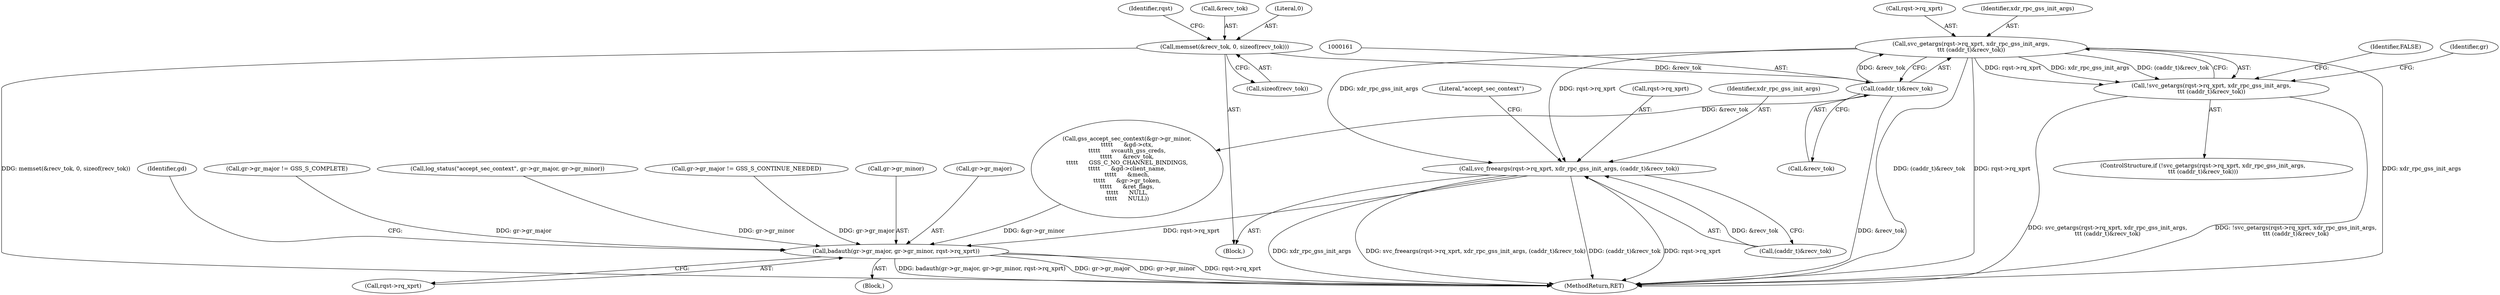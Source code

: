 digraph "0_krb5_5bb8a6b9c9eb8dd22bc9526751610aaa255ead9c_0@pointer" {
"1000155" [label="(Call,svc_getargs(rqst->rq_xprt, xdr_rpc_gss_init_args,\n\t\t\t (caddr_t)&recv_tok))"];
"1000160" [label="(Call,(caddr_t)&recv_tok)"];
"1000147" [label="(Call,memset(&recv_tok, 0, sizeof(recv_tok)))"];
"1000154" [label="(Call,!svc_getargs(rqst->rq_xprt, xdr_rpc_gss_init_args,\n\t\t\t (caddr_t)&recv_tok))"];
"1000197" [label="(Call,svc_freeargs(rqst->rq_xprt, xdr_rpc_gss_init_args, (caddr_t)&recv_tok))"];
"1000227" [label="(Call,badauth(gr->gr_major, gr->gr_minor, rqst->rq_xprt))"];
"1000147" [label="(Call,memset(&recv_tok, 0, sizeof(recv_tok)))"];
"1000155" [label="(Call,svc_getargs(rqst->rq_xprt, xdr_rpc_gss_init_args,\n\t\t\t (caddr_t)&recv_tok))"];
"1000197" [label="(Call,svc_freeargs(rqst->rq_xprt, xdr_rpc_gss_init_args, (caddr_t)&recv_tok))"];
"1000239" [label="(Identifier,gd)"];
"1000216" [label="(Call,gr->gr_major != GSS_S_COMPLETE)"];
"1000206" [label="(Call,log_status(\"accept_sec_context\", gr->gr_major, gr->gr_minor))"];
"1000157" [label="(Identifier,rqst)"];
"1000202" [label="(Call,(caddr_t)&recv_tok)"];
"1000108" [label="(Block,)"];
"1000207" [label="(Literal,\"accept_sec_context\")"];
"1000151" [label="(Call,sizeof(recv_tok))"];
"1000159" [label="(Identifier,xdr_rpc_gss_init_args)"];
"1000484" [label="(MethodReturn,RET)"];
"1000148" [label="(Call,&recv_tok)"];
"1000162" [label="(Call,&recv_tok)"];
"1000198" [label="(Call,rqst->rq_xprt)"];
"1000160" [label="(Call,(caddr_t)&recv_tok)"];
"1000153" [label="(ControlStructure,if (!svc_getargs(rqst->rq_xprt, xdr_rpc_gss_init_args,\n\t\t\t (caddr_t)&recv_tok)))"];
"1000201" [label="(Identifier,xdr_rpc_gss_init_args)"];
"1000221" [label="(Call,gr->gr_major != GSS_S_CONTINUE_NEEDED)"];
"1000150" [label="(Literal,0)"];
"1000231" [label="(Call,gr->gr_minor)"];
"1000165" [label="(Identifier,FALSE)"];
"1000227" [label="(Call,badauth(gr->gr_major, gr->gr_minor, rqst->rq_xprt))"];
"1000170" [label="(Call,gss_accept_sec_context(&gr->gr_minor,\n\t\t\t\t\t      &gd->ctx,\n\t\t\t\t\t      svcauth_gss_creds,\n\t\t\t\t\t      &recv_tok,\n\t\t\t\t\t      GSS_C_NO_CHANNEL_BINDINGS,\n\t\t\t\t\t      &gd->client_name,\n\t\t\t\t\t      &mech,\n\t\t\t\t\t      &gr->gr_token,\n\t\t\t\t\t      &ret_flags,\n\t\t\t\t\t      NULL,\n\t\t\t\t\t      NULL))"];
"1000228" [label="(Call,gr->gr_major)"];
"1000234" [label="(Call,rqst->rq_xprt)"];
"1000168" [label="(Identifier,gr)"];
"1000156" [label="(Call,rqst->rq_xprt)"];
"1000154" [label="(Call,!svc_getargs(rqst->rq_xprt, xdr_rpc_gss_init_args,\n\t\t\t (caddr_t)&recv_tok))"];
"1000226" [label="(Block,)"];
"1000155" -> "1000154"  [label="AST: "];
"1000155" -> "1000160"  [label="CFG: "];
"1000156" -> "1000155"  [label="AST: "];
"1000159" -> "1000155"  [label="AST: "];
"1000160" -> "1000155"  [label="AST: "];
"1000154" -> "1000155"  [label="CFG: "];
"1000155" -> "1000484"  [label="DDG: xdr_rpc_gss_init_args"];
"1000155" -> "1000484"  [label="DDG: (caddr_t)&recv_tok"];
"1000155" -> "1000484"  [label="DDG: rqst->rq_xprt"];
"1000155" -> "1000154"  [label="DDG: rqst->rq_xprt"];
"1000155" -> "1000154"  [label="DDG: xdr_rpc_gss_init_args"];
"1000155" -> "1000154"  [label="DDG: (caddr_t)&recv_tok"];
"1000160" -> "1000155"  [label="DDG: &recv_tok"];
"1000155" -> "1000197"  [label="DDG: rqst->rq_xprt"];
"1000155" -> "1000197"  [label="DDG: xdr_rpc_gss_init_args"];
"1000160" -> "1000162"  [label="CFG: "];
"1000161" -> "1000160"  [label="AST: "];
"1000162" -> "1000160"  [label="AST: "];
"1000160" -> "1000484"  [label="DDG: &recv_tok"];
"1000147" -> "1000160"  [label="DDG: &recv_tok"];
"1000160" -> "1000170"  [label="DDG: &recv_tok"];
"1000147" -> "1000108"  [label="AST: "];
"1000147" -> "1000151"  [label="CFG: "];
"1000148" -> "1000147"  [label="AST: "];
"1000150" -> "1000147"  [label="AST: "];
"1000151" -> "1000147"  [label="AST: "];
"1000157" -> "1000147"  [label="CFG: "];
"1000147" -> "1000484"  [label="DDG: memset(&recv_tok, 0, sizeof(recv_tok))"];
"1000154" -> "1000153"  [label="AST: "];
"1000165" -> "1000154"  [label="CFG: "];
"1000168" -> "1000154"  [label="CFG: "];
"1000154" -> "1000484"  [label="DDG: svc_getargs(rqst->rq_xprt, xdr_rpc_gss_init_args,\n\t\t\t (caddr_t)&recv_tok)"];
"1000154" -> "1000484"  [label="DDG: !svc_getargs(rqst->rq_xprt, xdr_rpc_gss_init_args,\n\t\t\t (caddr_t)&recv_tok)"];
"1000197" -> "1000108"  [label="AST: "];
"1000197" -> "1000202"  [label="CFG: "];
"1000198" -> "1000197"  [label="AST: "];
"1000201" -> "1000197"  [label="AST: "];
"1000202" -> "1000197"  [label="AST: "];
"1000207" -> "1000197"  [label="CFG: "];
"1000197" -> "1000484"  [label="DDG: xdr_rpc_gss_init_args"];
"1000197" -> "1000484"  [label="DDG: svc_freeargs(rqst->rq_xprt, xdr_rpc_gss_init_args, (caddr_t)&recv_tok)"];
"1000197" -> "1000484"  [label="DDG: (caddr_t)&recv_tok"];
"1000197" -> "1000484"  [label="DDG: rqst->rq_xprt"];
"1000202" -> "1000197"  [label="DDG: &recv_tok"];
"1000197" -> "1000227"  [label="DDG: rqst->rq_xprt"];
"1000227" -> "1000226"  [label="AST: "];
"1000227" -> "1000234"  [label="CFG: "];
"1000228" -> "1000227"  [label="AST: "];
"1000231" -> "1000227"  [label="AST: "];
"1000234" -> "1000227"  [label="AST: "];
"1000239" -> "1000227"  [label="CFG: "];
"1000227" -> "1000484"  [label="DDG: badauth(gr->gr_major, gr->gr_minor, rqst->rq_xprt)"];
"1000227" -> "1000484"  [label="DDG: gr->gr_major"];
"1000227" -> "1000484"  [label="DDG: gr->gr_minor"];
"1000227" -> "1000484"  [label="DDG: rqst->rq_xprt"];
"1000216" -> "1000227"  [label="DDG: gr->gr_major"];
"1000221" -> "1000227"  [label="DDG: gr->gr_major"];
"1000206" -> "1000227"  [label="DDG: gr->gr_minor"];
"1000170" -> "1000227"  [label="DDG: &gr->gr_minor"];
}
